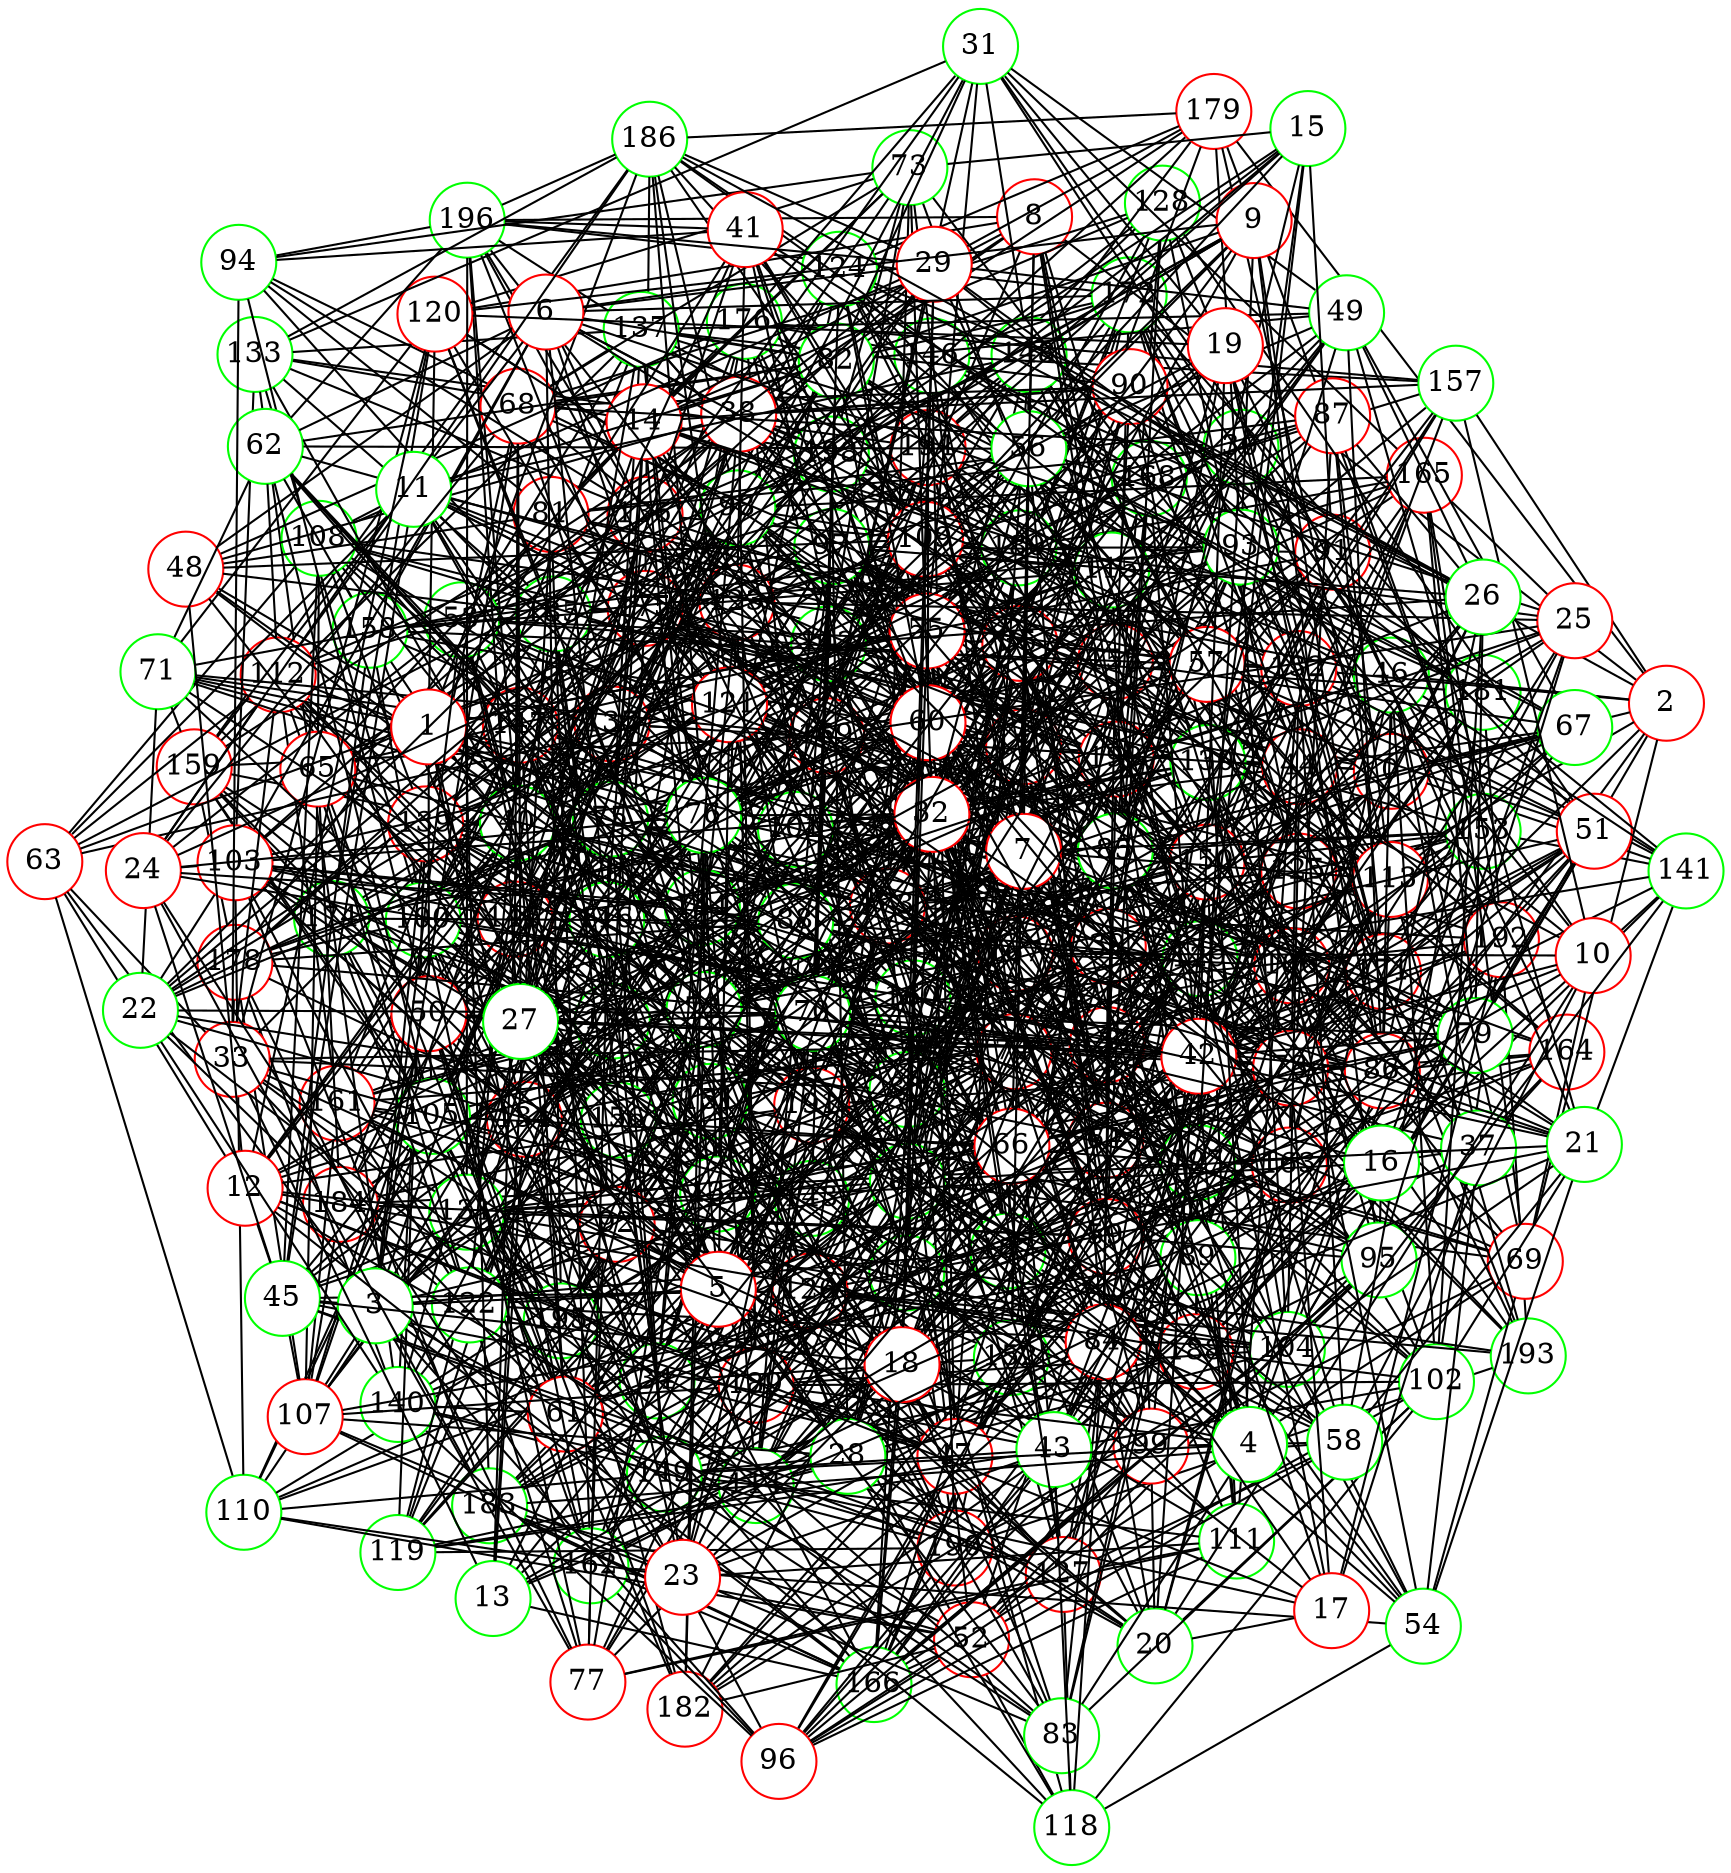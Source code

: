 graph {
graph ["layout"="fdp"]
node ["style"="filled","fillcolor"="white","fixedsize"="true","shape"="circle"]
"0" ["color"="red"]
"128" ["color"="green"]
"135" ["color"="red"]
"168" ["color"="green"]
"199" ["color"="red"]
"142" ["color"="green"]
"172" ["color"="green"]
"196" ["color"="green"]
"198" ["color"="green"]
"177" ["color"="red"]
"181" ["color"="green"]
"192" ["color"="red"]
"193" ["color"="green"]
"194" ["color"="red"]
"191" ["color"="red"]
"195" ["color"="green"]
"174" ["color"="green"]
"185" ["color"="green"]
"143" ["color"="green"]
"161" ["color"="red"]
"173" ["color"="red"]
"175" ["color"="red"]
"184" ["color"="red"]
"197" ["color"="green"]
"186" ["color"="green"]
"162" ["color"="green"]
"163" ["color"="red"]
"166" ["color"="green"]
"171" ["color"="red"]
"182" ["color"="red"]
"187" ["color"="green"]
"183" ["color"="green"]
"167" ["color"="red"]
"170" ["color"="green"]
"190" ["color"="red"]
"164" ["color"="red"]
"179" ["color"="red"]
"176" ["color"="green"]
"153" ["color"="green"]
"149" ["color"="green"]
"188" ["color"="red"]
"189" ["color"="red"]
"159" ["color"="red"]
"169" ["color"="red"]
"178" ["color"="red"]
"154" ["color"="red"]
"180" ["color"="green"]
"2" ["color"="red"]
"35" ["color"="red"]
"64" ["color"="red"]
"132" ["color"="red"]
"141" ["color"="green"]
"160" ["color"="green"]
"158" ["color"="green"]
"110" ["color"="green"]
"145" ["color"="red"]
"117" ["color"="green"]
"129" ["color"="green"]
"165" ["color"="red"]
"147" ["color"="red"]
"151" ["color"="green"]
"146" ["color"="green"]
"157" ["color"="green"]
"152" ["color"="green"]
"155" ["color"="red"]
"91" ["color"="red"]
"97" ["color"="green"]
"100" ["color"="green"]
"133" ["color"="green"]
"136" ["color"="red"]
"140" ["color"="green"]
"137" ["color"="green"]
"101" ["color"="green"]
"130" ["color"="green"]
"134" ["color"="red"]
"144" ["color"="green"]
"148" ["color"="green"]
"150" ["color"="red"]
"156" ["color"="green"]
"139" ["color"="red"]
"108" ["color"="green"]
"118" ["color"="green"]
"138" ["color"="green"]
"127" ["color"="red"]
"114" ["color"="green"]
"115" ["color"="green"]
"116" ["color"="green"]
"119" ["color"="green"]
"123" ["color"="red"]
"125" ["color"="red"]
"36" ["color"="green"]
"69" ["color"="red"]
"80" ["color"="green"]
"98" ["color"="green"]
"105" ["color"="green"]
"112" ["color"="red"]
"124" ["color"="green"]
"106" ["color"="red"]
"120" ["color"="red"]
"99" ["color"="red"]
"131" ["color"="green"]
"90" ["color"="red"]
"40" ["color"="green"]
"68" ["color"="red"]
"73" ["color"="green"]
"74" ["color"="red"]
"102" ["color"="green"]
"109" ["color"="red"]
"126" ["color"="red"]
"86" ["color"="red"]
"113" ["color"="red"]
"88" ["color"="green"]
"103" ["color"="red"]
"122" ["color"="green"]
"92" ["color"="red"]
"121" ["color"="red"]
"81" ["color"="red"]
"87" ["color"="red"]
"94" ["color"="green"]
"82" ["color"="green"]
"47" ["color"="red"]
"96" ["color"="red"]
"111" ["color"="green"]
"78" ["color"="red"]
"48" ["color"="red"]
"70" ["color"="green"]
"79" ["color"="green"]
"89" ["color"="green"]
"107" ["color"="red"]
"50" ["color"="red"]
"75" ["color"="green"]
"77" ["color"="red"]
"93" ["color"="green"]
"104" ["color"="green"]
"61" ["color"="red"]
"65" ["color"="red"]
"72" ["color"="green"]
"76" ["color"="green"]
"83" ["color"="green"]
"84" ["color"="red"]
"85" ["color"="green"]
"63" ["color"="red"]
"53" ["color"="green"]
"59" ["color"="red"]
"95" ["color"="green"]
"52" ["color"="red"]
"54" ["color"="green"]
"39" ["color"="red"]
"45" ["color"="green"]
"51" ["color"="red"]
"57" ["color"="red"]
"44" ["color"="red"]
"67" ["color"="green"]
"49" ["color"="green"]
"55" ["color"="red"]
"66" ["color"="red"]
"62" ["color"="green"]
"71" ["color"="green"]
"56" ["color"="green"]
"8" ["color"="red"]
"38" ["color"="red"]
"46" ["color"="green"]
"14" ["color"="red"]
"34" ["color"="green"]
"20" ["color"="green"]
"43" ["color"="green"]
"28" ["color"="green"]
"37" ["color"="green"]
"42" ["color"="red"]
"30" ["color"="green"]
"31" ["color"="green"]
"1" ["color"="red"]
"7" ["color"="red"]
"41" ["color"="red"]
"60" ["color"="red"]
"3" ["color"="green"]
"5" ["color"="red"]
"10" ["color"="red"]
"58" ["color"="green"]
"4" ["color"="green"]
"32" ["color"="red"]
"18" ["color"="red"]
"33" ["color"="red"]
"29" ["color"="red"]
"6" ["color"="red"]
"9" ["color"="red"]
"11" ["color"="green"]
"12" ["color"="red"]
"13" ["color"="green"]
"15" ["color"="green"]
"16" ["color"="green"]
"25" ["color"="red"]
"17" ["color"="red"]
"19" ["color"="red"]
"21" ["color"="green"]
"22" ["color"="green"]
"23" ["color"="red"]
"24" ["color"="red"]
"26" ["color"="green"]
"27" ["color"="green"]
"0" -- "128"
"0" -- "2"
"0" -- "34"
"0" -- "135"
"0" -- "172"
"0" -- "141"
"0" -- "46"
"0" -- "177"
"0" -- "20"
"0" -- "185"
"0" -- "123"
"0" -- "155"
"0" -- "125"
"0" -- "30"
"0" -- "126"
"128" -- "135"
"128" -- "199"
"128" -- "175"
"128" -- "191"
"135" -- "168"
"135" -- "142"
"135" -- "149"
"135" -- "154"
"168" -- "199"
"142" -- "172"
"142" -- "174"
"142" -- "143"
"142" -- "175"
"142" -- "176"
"142" -- "177"
"142" -- "153"
"142" -- "190"
"172" -- "196"
"172" -- "199"
"172" -- "177"
"172" -- "181"
"172" -- "191"
"196" -- "198"
"177" -- "198"
"181" -- "192"
"181" -- "194"
"192" -- "193"
"192" -- "194"
"193" -- "199"
"191" -- "195"
"174" -- "195"
"174" -- "185"
"174" -- "191"
"143" -- "161"
"143" -- "162"
"143" -- "164"
"143" -- "170"
"143" -- "179"
"161" -- "173"
"161" -- "175"
"173" -- "192"
"173" -- "175"
"173" -- "191"
"175" -- "199"
"175" -- "177"
"175" -- "184"
"175" -- "185"
"175" -- "186"
"184" -- "197"
"184" -- "185"
"184" -- "191"
"186" -- "194"
"186" -- "196"
"162" -- "163"
"162" -- "166"
"162" -- "167"
"162" -- "170"
"163" -- "197"
"163" -- "175"
"166" -- "195"
"166" -- "171"
"166" -- "183"
"171" -- "172"
"171" -- "177"
"171" -- "182"
"171" -- "187"
"187" -- "197"
"183" -- "187"
"167" -- "183"
"170" -- "194"
"170" -- "184"
"170" -- "185"
"170" -- "190"
"190" -- "193"
"190" -- "199"
"190" -- "191"
"164" -- "198"
"164" -- "191"
"179" -- "186"
"176" -- "195"
"176" -- "181"
"153" -- "197"
"153" -- "170"
"153" -- "179"
"149" -- "184"
"149" -- "188"
"149" -- "189"
"149" -- "159"
"149" -- "191"
"188" -- "197"
"188" -- "198"
"188" -- "191"
"159" -- "169"
"159" -- "173"
"159" -- "178"
"159" -- "186"
"169" -- "192"
"169" -- "194"
"169" -- "197"
"169" -- "198"
"169" -- "191"
"154" -- "163"
"154" -- "168"
"154" -- "176"
"154" -- "180"
"180" -- "198"
"2" -- "35"
"2" -- "179"
"2" -- "148"
"2" -- "69"
"2" -- "197"
"2" -- "8"
"2" -- "104"
"2" -- "188"
"2" -- "157"
"2" -- "46"
"2" -- "143"
"35" -- "64"
"35" -- "97"
"35" -- "36"
"35" -- "134"
"35" -- "39"
"35" -- "106"
"35" -- "44"
"35" -- "172"
"35" -- "80"
"35" -- "144"
"35" -- "49"
"35" -- "53"
"35" -- "117"
"35" -- "59"
"35" -- "156"
"35" -- "94"
"64" -- "132"
"64" -- "166"
"64" -- "110"
"64" -- "175"
"64" -- "177"
"64" -- "146"
"64" -- "181"
"64" -- "152"
"64" -- "91"
"64" -- "123"
"132" -- "163"
"132" -- "198"
"132" -- "172"
"132" -- "141"
"132" -- "173"
"132" -- "154"
"132" -- "158"
"141" -- "160"
"141" -- "153"
"141" -- "188"
"160" -- "194"
"160" -- "166"
"158" -- "175"
"158" -- "177"
"158" -- "180"
"158" -- "185"
"110" -- "145"
"110" -- "195"
"110" -- "117"
"110" -- "149"
"110" -- "142"
"145" -- "160"
"145" -- "176"
"145" -- "180"
"145" -- "188"
"117" -- "160"
"117" -- "129"
"117" -- "163"
"117" -- "164"
"117" -- "166"
"117" -- "174"
"117" -- "145"
"117" -- "153"
"129" -- "165"
"129" -- "166"
"129" -- "147"
"129" -- "149"
"129" -- "189"
"165" -- "192"
"165" -- "170"
"165" -- "180"
"165" -- "187"
"147" -- "171"
"147" -- "151"
"151" -- "194"
"151" -- "195"
"151" -- "171"
"151" -- "177"
"151" -- "159"
"146" -- "172"
"146" -- "173"
"146" -- "176"
"146" -- "178"
"146" -- "157"
"157" -- "176"
"157" -- "167"
"152" -- "166"
"152" -- "177"
"152" -- "181"
"152" -- "155"
"155" -- "194"
"155" -- "164"
"155" -- "198"
"155" -- "169"
"155" -- "157"
"91" -- "97"
"91" -- "154"
"97" -- "100"
"97" -- "101"
"97" -- "197"
"97" -- "199"
"97" -- "137"
"97" -- "114"
"97" -- "115"
"97" -- "116"
"97" -- "151"
"97" -- "123"
"97" -- "125"
"100" -- "195"
"100" -- "133"
"100" -- "136"
"100" -- "140"
"100" -- "177"
"100" -- "178"
"100" -- "147"
"100" -- "180"
"100" -- "149"
"100" -- "152"
"100" -- "189"
"100" -- "158"
"133" -- "194"
"133" -- "198"
"133" -- "136"
"133" -- "137"
"133" -- "186"
"133" -- "140"
"136" -- "196"
"136" -- "169"
"136" -- "140"
"136" -- "142"
"136" -- "180"
"136" -- "152"
"136" -- "188"
"140" -- "178"
"140" -- "190"
"137" -- "161"
"137" -- "189"
"137" -- "159"
"101" -- "160"
"101" -- "130"
"101" -- "195"
"101" -- "133"
"101" -- "197"
"101" -- "139"
"101" -- "108"
"101" -- "173"
"101" -- "175"
"101" -- "176"
"101" -- "118"
"101" -- "150"
"101" -- "154"
"130" -- "134"
"130" -- "174"
"130" -- "144"
"130" -- "146"
"130" -- "157"
"134" -- "196"
"134" -- "168"
"134" -- "170"
"134" -- "149"
"134" -- "182"
"134" -- "155"
"134" -- "159"
"144" -- "160"
"144" -- "168"
"144" -- "148"
"144" -- "187"
"144" -- "156"
"144" -- "191"
"148" -- "194"
"148" -- "173"
"148" -- "177"
"148" -- "179"
"148" -- "150"
"150" -- "160"
"150" -- "161"
"150" -- "173"
"150" -- "176"
"150" -- "152"
"150" -- "153"
"156" -- "197"
"156" -- "170"
"156" -- "175"
"156" -- "190"
"156" -- "159"
"139" -- "168"
"139" -- "173"
"139" -- "144"
"139" -- "179"
"139" -- "148"
"139" -- "156"
"108" -- "130"
"108" -- "139"
"108" -- "144"
"108" -- "177"
"108" -- "117"
"108" -- "158"
"118" -- "138"
"118" -- "127"
"138" -- "192"
"138" -- "162"
"138" -- "170"
"138" -- "178"
"138" -- "147"
"138" -- "151"
"138" -- "185"
"127" -- "130"
"127" -- "164"
"127" -- "197"
"127" -- "169"
"114" -- "171"
"114" -- "147"
"114" -- "187"
"114" -- "188"
"114" -- "127"
"114" -- "191"
"115" -- "160"
"115" -- "130"
"115" -- "194"
"115" -- "195"
"115" -- "165"
"115" -- "135"
"115" -- "137"
"115" -- "171"
"115" -- "143"
"115" -- "175"
"116" -- "129"
"116" -- "197"
"116" -- "135"
"116" -- "137"
"116" -- "170"
"116" -- "180"
"116" -- "119"
"116" -- "191"
"119" -- "135"
"119" -- "151"
"119" -- "138"
"119" -- "170"
"119" -- "139"
"119" -- "173"
"119" -- "190"
"119" -- "191"
"123" -- "161"
"123" -- "194"
"123" -- "198"
"123" -- "138"
"123" -- "187"
"123" -- "157"
"123" -- "189"
"123" -- "191"
"125" -- "128"
"125" -- "129"
"125" -- "193"
"125" -- "195"
"125" -- "138"
"125" -- "172"
"125" -- "173"
"125" -- "152"
"36" -- "100"
"36" -- "69"
"36" -- "40"
"36" -- "72"
"36" -- "75"
"36" -- "139"
"36" -- "173"
"36" -- "143"
"36" -- "81"
"36" -- "52"
"36" -- "53"
"36" -- "181"
"36" -- "54"
"36" -- "88"
"36" -- "153"
"36" -- "90"
"69" -- "129"
"69" -- "165"
"69" -- "197"
"69" -- "166"
"69" -- "80"
"69" -- "150"
"69" -- "190"
"80" -- "98"
"80" -- "99"
"80" -- "131"
"80" -- "168"
"80" -- "112"
"80" -- "114"
"80" -- "115"
"80" -- "147"
"80" -- "180"
"80" -- "183"
"80" -- "90"
"80" -- "188"
"98" -- "129"
"98" -- "165"
"98" -- "135"
"98" -- "105"
"98" -- "106"
"98" -- "178"
"98" -- "115"
"98" -- "150"
"98" -- "120"
"98" -- "186"
"98" -- "187"
"105" -- "161"
"105" -- "135"
"105" -- "110"
"105" -- "112"
"105" -- "182"
"105" -- "152"
"105" -- "153"
"105" -- "124"
"105" -- "159"
"112" -- "161"
"112" -- "167"
"112" -- "138"
"112" -- "170"
"112" -- "143"
"112" -- "148"
"124" -- "163"
"124" -- "199"
"124" -- "144"
"124" -- "179"
"124" -- "186"
"124" -- "155"
"124" -- "191"
"106" -- "164"
"106" -- "134"
"106" -- "167"
"106" -- "175"
"106" -- "149"
"106" -- "181"
"106" -- "185"
"106" -- "154"
"120" -- "174"
"120" -- "185"
"99" -- "160"
"99" -- "192"
"99" -- "166"
"99" -- "144"
"99" -- "177"
"99" -- "115"
"99" -- "117"
"99" -- "150"
"99" -- "119"
"99" -- "151"
"131" -- "162"
"131" -- "195"
"131" -- "196"
"131" -- "135"
"131" -- "185"
"90" -- "163"
"90" -- "100"
"90" -- "137"
"90" -- "173"
"90" -- "181"
"90" -- "155"
"90" -- "124"
"90" -- "125"
"40" -- "68"
"40" -- "196"
"40" -- "69"
"40" -- "133"
"40" -- "173"
"40" -- "142"
"40" -- "47"
"40" -- "48"
"40" -- "177"
"40" -- "50"
"40" -- "82"
"40" -- "115"
"40" -- "147"
"40" -- "53"
"40" -- "59"
"40" -- "124"
"40" -- "61"
"68" -- "128"
"68" -- "73"
"68" -- "137"
"68" -- "139"
"68" -- "175"
"68" -- "145"
"68" -- "82"
"68" -- "90"
"68" -- "155"
"68" -- "126"
"73" -- "192"
"73" -- "129"
"73" -- "198"
"73" -- "74"
"73" -- "173"
"73" -- "142"
"73" -- "81"
"73" -- "120"
"73" -- "94"
"74" -- "161"
"74" -- "195"
"74" -- "165"
"74" -- "102"
"74" -- "199"
"74" -- "86"
"74" -- "150"
"74" -- "121"
"74" -- "122"
"74" -- "187"
"74" -- "124"
"74" -- "127"
"102" -- "192"
"102" -- "130"
"102" -- "109"
"102" -- "173"
"102" -- "118"
"102" -- "154"
"102" -- "188"
"102" -- "189"
"109" -- "138"
"109" -- "170"
"109" -- "142"
"109" -- "117"
"109" -- "186"
"109" -- "126"
"126" -- "193"
"126" -- "177"
"126" -- "151"
"126" -- "185"
"126" -- "188"
"126" -- "158"
"126" -- "127"
"86" -- "100"
"86" -- "164"
"86" -- "167"
"86" -- "106"
"86" -- "170"
"86" -- "113"
"86" -- "88"
"86" -- "155"
"86" -- "92"
"86" -- "188"
"113" -- "193"
"113" -- "130"
"113" -- "197"
"113" -- "169"
"113" -- "146"
"113" -- "179"
"113" -- "148"
"113" -- "156"
"88" -- "129"
"88" -- "99"
"88" -- "103"
"88" -- "168"
"88" -- "138"
"88" -- "108"
"88" -- "174"
"88" -- "178"
"88" -- "117"
"88" -- "120"
"88" -- "92"
"103" -- "133"
"103" -- "134"
"103" -- "170"
"103" -- "110"
"103" -- "143"
"103" -- "144"
"103" -- "145"
"103" -- "116"
"103" -- "183"
"103" -- "122"
"103" -- "155"
"103" -- "156"
"122" -- "161"
"122" -- "194"
"122" -- "199"
"122" -- "170"
"122" -- "174"
"122" -- "147"
"92" -- "193"
"92" -- "194"
"92" -- "195"
"92" -- "145"
"92" -- "115"
"92" -- "180"
"92" -- "185"
"92" -- "158"
"121" -- "196"
"121" -- "180"
"121" -- "122"
"121" -- "154"
"121" -- "186"
"121" -- "191"
"81" -- "162"
"81" -- "199"
"81" -- "178"
"81" -- "87"
"81" -- "94"
"87" -- "160"
"87" -- "97"
"87" -- "113"
"87" -- "163"
"87" -- "88"
"87" -- "168"
"87" -- "153"
"87" -- "171"
"94" -- "196"
"94" -- "136"
"94" -- "185"
"82" -- "103"
"82" -- "135"
"82" -- "137"
"82" -- "172"
"82" -- "141"
"82" -- "113"
"82" -- "179"
"82" -- "184"
"82" -- "187"
"82" -- "191"
"47" -- "96"
"47" -- "160"
"47" -- "197"
"47" -- "78"
"47" -- "146"
"47" -- "116"
"47" -- "148"
"47" -- "152"
"47" -- "122"
"47" -- "92"
"47" -- "125"
"47" -- "189"
"47" -- "191"
"96" -- "162"
"96" -- "105"
"96" -- "140"
"96" -- "111"
"96" -- "188"
"96" -- "190"
"96" -- "127"
"111" -- "132"
"111" -- "149"
"111" -- "197"
"111" -- "150"
"111" -- "168"
"111" -- "126"
"111" -- "127"
"111" -- "191"
"78" -- "130"
"78" -- "101"
"78" -- "199"
"78" -- "137"
"78" -- "141"
"78" -- "175"
"78" -- "113"
"78" -- "149"
"78" -- "183"
"78" -- "121"
"48" -- "160"
"48" -- "176"
"48" -- "81"
"48" -- "70"
"48" -- "185"
"48" -- "156"
"48" -- "109"
"70" -- "192"
"70" -- "197"
"70" -- "139"
"70" -- "79"
"70" -- "86"
"70" -- "160"
"70" -- "97"
"70" -- "163"
"70" -- "169"
"70" -- "170"
"70" -- "114"
"70" -- "178"
"70" -- "180"
"70" -- "124"
"79" -- "165"
"79" -- "138"
"79" -- "109"
"79" -- "89"
"79" -- "121"
"89" -- "162"
"89" -- "167"
"89" -- "107"
"89" -- "139"
"89" -- "173"
"89" -- "113"
"89" -- "154"
"89" -- "155"
"89" -- "188"
"107" -- "161"
"107" -- "166"
"107" -- "169"
"107" -- "144"
"107" -- "178"
"107" -- "184"
"107" -- "189"
"50" -- "130"
"50" -- "162"
"50" -- "105"
"50" -- "170"
"50" -- "75"
"50" -- "107"
"50" -- "182"
"50" -- "87"
"50" -- "90"
"50" -- "61"
"50" -- "94"
"75" -- "98"
"75" -- "136"
"75" -- "105"
"75" -- "106"
"75" -- "77"
"75" -- "173"
"75" -- "79"
"75" -- "176"
"75" -- "145"
"75" -- "178"
"75" -- "116"
"75" -- "149"
"75" -- "93"
"77" -- "162"
"77" -- "100"
"77" -- "199"
"77" -- "111"
"77" -- "143"
"77" -- "80"
"77" -- "178"
"77" -- "122"
"77" -- "127"
"93" -- "167"
"93" -- "104"
"93" -- "171"
"93" -- "113"
"93" -- "177"
"93" -- "179"
"93" -- "180"
"93" -- "117"
"93" -- "185"
"104" -- "131"
"104" -- "197"
"104" -- "173"
"104" -- "114"
"104" -- "150"
"104" -- "182"
"104" -- "151"
"104" -- "153"
"104" -- "122"
"104" -- "189"
"104" -- "126"
"61" -- "65"
"61" -- "163"
"61" -- "197"
"61" -- "140"
"61" -- "174"
"61" -- "80"
"61" -- "144"
"61" -- "83"
"61" -- "147"
"61" -- "85"
"61" -- "118"
"61" -- "63"
"61" -- "191"
"65" -- "97"
"65" -- "151"
"65" -- "167"
"65" -- "72"
"65" -- "184"
"65" -- "122"
"65" -- "107"
"65" -- "108"
"65" -- "172"
"72" -- "195"
"72" -- "134"
"72" -- "135"
"72" -- "137"
"72" -- "139"
"72" -- "76"
"72" -- "140"
"72" -- "77"
"72" -- "150"
"72" -- "154"
"72" -- "91"
"72" -- "156"
"72" -- "161"
"72" -- "167"
"72" -- "170"
"72" -- "172"
"72" -- "182"
"72" -- "120"
"72" -- "190"
"76" -- "196"
"76" -- "165"
"76" -- "197"
"76" -- "104"
"76" -- "138"
"76" -- "171"
"76" -- "140"
"76" -- "114"
"76" -- "116"
"76" -- "182"
"76" -- "186"
"76" -- "188"
"76" -- "93"
"76" -- "191"
"83" -- "131"
"83" -- "102"
"83" -- "107"
"83" -- "84"
"83" -- "88"
"83" -- "122"
"83" -- "91"
"83" -- "126"
"84" -- "160"
"84" -- "161"
"84" -- "165"
"84" -- "198"
"84" -- "199"
"84" -- "116"
"84" -- "118"
"84" -- "182"
"84" -- "155"
"84" -- "125"
"85" -- "199"
"85" -- "168"
"85" -- "177"
"85" -- "114"
"85" -- "121"
"85" -- "153"
"85" -- "122"
"85" -- "154"
"63" -- "112"
"63" -- "198"
"63" -- "121"
"63" -- "108"
"63" -- "109"
"63" -- "110"
"53" -- "198"
"53" -- "137"
"53" -- "146"
"53" -- "116"
"53" -- "85"
"53" -- "181"
"53" -- "183"
"53" -- "92"
"59" -- "64"
"59" -- "128"
"59" -- "194"
"59" -- "131"
"59" -- "164"
"59" -- "171"
"59" -- "176"
"59" -- "84"
"59" -- "181"
"59" -- "182"
"59" -- "184"
"59" -- "121"
"59" -- "187"
"59" -- "95"
"95" -- "96"
"95" -- "164"
"95" -- "101"
"95" -- "166"
"95" -- "104"
"95" -- "173"
"95" -- "144"
"95" -- "147"
"95" -- "151"
"95" -- "188"
"52" -- "96"
"52" -- "162"
"52" -- "99"
"52" -- "102"
"52" -- "166"
"52" -- "110"
"52" -- "86"
"52" -- "182"
"52" -- "183"
"52" -- "59"
"52" -- "95"
"54" -- "162"
"54" -- "69"
"54" -- "118"
"54" -- "104"
"54" -- "74"
"54" -- "106"
"54" -- "154"
"54" -- "59"
"54" -- "191"
"39" -- "64"
"39" -- "130"
"39" -- "166"
"39" -- "167"
"39" -- "140"
"39" -- "45"
"39" -- "51"
"39" -- "53"
"39" -- "117"
"39" -- "122"
"39" -- "123"
"39" -- "157"
"39" -- "189"
"39" -- "158"
"39" -- "191"
"45" -- "101"
"45" -- "105"
"45" -- "74"
"45" -- "107"
"45" -- "108"
"45" -- "88"
"45" -- "126"
"45" -- "158"
"45" -- "190"
"45" -- "127"
"51" -- "64"
"51" -- "128"
"51" -- "192"
"51" -- "197"
"51" -- "104"
"51" -- "136"
"51" -- "171"
"51" -- "79"
"51" -- "80"
"51" -- "180"
"51" -- "57"
"51" -- "89"
"57" -- "132"
"57" -- "199"
"57" -- "76"
"57" -- "108"
"57" -- "143"
"57" -- "81"
"57" -- "113"
"57" -- "148"
"57" -- "182"
"57" -- "91"
"57" -- "124"
"57" -- "95"
"44" -- "192"
"44" -- "97"
"44" -- "193"
"44" -- "67"
"44" -- "135"
"44" -- "104"
"44" -- "172"
"44" -- "173"
"44" -- "83"
"44" -- "151"
"44" -- "185"
"44" -- "154"
"67" -- "113"
"67" -- "146"
"67" -- "85"
"67" -- "72"
"67" -- "88"
"67" -- "155"
"67" -- "187"
"67" -- "125"
"67" -- "190"
"49" -- "130"
"49" -- "67"
"49" -- "137"
"49" -- "138"
"49" -- "177"
"49" -- "82"
"49" -- "86"
"49" -- "55"
"49" -- "151"
"49" -- "56"
"55" -- "128"
"55" -- "65"
"55" -- "66"
"55" -- "99"
"55" -- "139"
"55" -- "142"
"55" -- "115"
"55" -- "85"
"55" -- "88"
"55" -- "120"
"55" -- "187"
"55" -- "62"
"55" -- "190"
"55" -- "127"
"66" -- "131"
"66" -- "132"
"66" -- "105"
"66" -- "75"
"66" -- "140"
"66" -- "142"
"66" -- "174"
"66" -- "79"
"66" -- "84"
"66" -- "86"
"66" -- "153"
"62" -- "196"
"62" -- "71"
"62" -- "105"
"62" -- "75"
"62" -- "80"
"62" -- "112"
"62" -- "144"
"62" -- "82"
"62" -- "147"
"62" -- "158"
"71" -- "97"
"71" -- "147"
"71" -- "167"
"71" -- "120"
"71" -- "169"
"71" -- "138"
"71" -- "76"
"71" -- "159"
"71" -- "191"
"56" -- "129"
"56" -- "67"
"56" -- "137"
"56" -- "142"
"56" -- "174"
"56" -- "112"
"56" -- "84"
"56" -- "181"
"56" -- "152"
"56" -- "125"
"56" -- "62"
"8" -- "66"
"8" -- "196"
"8" -- "38"
"8" -- "72"
"8" -- "14"
"8" -- "78"
"8" -- "115"
"8" -- "53"
"8" -- "56"
"8" -- "120"
"8" -- "89"
"8" -- "155"
"38" -- "131"
"38" -- "100"
"38" -- "134"
"38" -- "198"
"38" -- "103"
"38" -- "73"
"38" -- "46"
"38" -- "48"
"38" -- "113"
"38" -- "177"
"38" -- "185"
"38" -- "90"
"38" -- "157"
"38" -- "189"
"38" -- "159"
"46" -- "163"
"46" -- "69"
"46" -- "102"
"46" -- "199"
"46" -- "141"
"46" -- "80"
"46" -- "81"
"46" -- "116"
"46" -- "86"
"46" -- "89"
"46" -- "153"
"46" -- "186"
"46" -- "93"
"14" -- "128"
"14" -- "65"
"14" -- "36"
"14" -- "132"
"14" -- "197"
"14" -- "73"
"14" -- "74"
"14" -- "170"
"14" -- "107"
"14" -- "176"
"14" -- "81"
"14" -- "82"
"14" -- "115"
"14" -- "116"
"14" -- "180"
"14" -- "90"
"34" -- "64"
"34" -- "160"
"34" -- "66"
"34" -- "163"
"34" -- "100"
"34" -- "38"
"34" -- "167"
"34" -- "138"
"34" -- "47"
"34" -- "50"
"34" -- "116"
"34" -- "118"
"34" -- "88"
"34" -- "152"
"34" -- "123"
"34" -- "156"
"20" -- "161"
"20" -- "99"
"20" -- "163"
"20" -- "195"
"20" -- "102"
"20" -- "134"
"20" -- "43"
"20" -- "50"
"20" -- "84"
"20" -- "150"
"20" -- "187"
"20" -- "28"
"43" -- "96"
"43" -- "163"
"43" -- "100"
"43" -- "70"
"43" -- "102"
"43" -- "166"
"43" -- "105"
"43" -- "169"
"43" -- "45"
"43" -- "141"
"43" -- "113"
"43" -- "84"
"43" -- "149"
"43" -- "118"
"43" -- "182"
"43" -- "119"
"43" -- "184"
"43" -- "157"
"43" -- "191"
"28" -- "37"
"28" -- "198"
"28" -- "42"
"28" -- "75"
"28" -- "107"
"28" -- "177"
"28" -- "180"
"28" -- "149"
"28" -- "118"
"28" -- "119"
"28" -- "151"
"28" -- "155"
"28" -- "156"
"37" -- "80"
"37" -- "145"
"37" -- "148"
"37" -- "54"
"37" -- "55"
"37" -- "199"
"37" -- "109"
"37" -- "46"
"42" -- "96"
"42" -- "160"
"42" -- "192"
"42" -- "97"
"42" -- "194"
"42" -- "197"
"42" -- "72"
"42" -- "136"
"42" -- "139"
"42" -- "171"
"42" -- "79"
"42" -- "50"
"42" -- "114"
"42" -- "51"
"42" -- "115"
"42" -- "85"
"42" -- "183"
"42" -- "127"
"30" -- "68"
"30" -- "197"
"30" -- "171"
"30" -- "173"
"30" -- "46"
"30" -- "142"
"30" -- "81"
"30" -- "51"
"30" -- "85"
"30" -- "121"
"30" -- "156"
"30" -- "31"
"31" -- "98"
"31" -- "133"
"31" -- "165"
"31" -- "136"
"31" -- "169"
"31" -- "176"
"31" -- "49"
"31" -- "82"
"31" -- "148"
"31" -- "55"
"31" -- "91"
"1" -- "66"
"1" -- "162"
"1" -- "70"
"1" -- "134"
"1" -- "7"
"1" -- "71"
"1" -- "136"
"1" -- "41"
"1" -- "74"
"1" -- "106"
"1" -- "143"
"1" -- "50"
"1" -- "55"
"1" -- "120"
"1" -- "186"
"1" -- "91"
"7" -- "193"
"7" -- "194"
"7" -- "164"
"7" -- "38"
"7" -- "70"
"7" -- "72"
"7" -- "175"
"7" -- "113"
"7" -- "145"
"7" -- "114"
"7" -- "151"
"7" -- "56"
"7" -- "153"
"7" -- "91"
"7" -- "28"
"7" -- "126"
"41" -- "160"
"41" -- "129"
"41" -- "132"
"41" -- "196"
"41" -- "168"
"41" -- "109"
"41" -- "145"
"41" -- "147"
"41" -- "84"
"41" -- "123"
"41" -- "60"
"41" -- "94"
"60" -- "193"
"60" -- "98"
"60" -- "194"
"60" -- "163"
"60" -- "68"
"60" -- "76"
"60" -- "79"
"60" -- "175"
"60" -- "145"
"60" -- "178"
"60" -- "85"
"60" -- "86"
"60" -- "154"
"60" -- "187"
"60" -- "124"
"60" -- "127"
"3" -- "96"
"3" -- "97"
"3" -- "68"
"3" -- "5"
"3" -- "166"
"3" -- "7"
"3" -- "107"
"3" -- "139"
"3" -- "45"
"3" -- "77"
"3" -- "80"
"3" -- "145"
"3" -- "52"
"3" -- "53"
"3" -- "88"
"3" -- "187"
"3" -- "156"
"3" -- "63"
"5" -- "161"
"5" -- "162"
"5" -- "35"
"5" -- "70"
"5" -- "103"
"5" -- "10"
"5" -- "74"
"5" -- "14"
"5" -- "112"
"5" -- "113"
"5" -- "145"
"5" -- "83"
"5" -- "147"
"5" -- "116"
"5" -- "183"
"5" -- "57"
"5" -- "121"
"5" -- "122"
"5" -- "155"
"5" -- "60"
"5" -- "92"
"5" -- "189"
"5" -- "159"
"10" -- "97"
"10" -- "115"
"10" -- "20"
"10" -- "69"
"10" -- "167"
"10" -- "42"
"10" -- "58"
"10" -- "90"
"10" -- "59"
"10" -- "172"
"10" -- "157"
"58" -- "96"
"58" -- "129"
"58" -- "99"
"58" -- "132"
"58" -- "72"
"58" -- "142"
"58" -- "144"
"58" -- "181"
"58" -- "183"
"58" -- "187"
"58" -- "156"
"58" -- "127"
"4" -- "32"
"4" -- "70"
"4" -- "134"
"4" -- "39"
"4" -- "141"
"4" -- "113"
"4" -- "177"
"4" -- "18"
"4" -- "83"
"4" -- "116"
"4" -- "149"
"4" -- "86"
"4" -- "57"
"4" -- "154"
"4" -- "189"
"4" -- "191"
"32" -- "64"
"32" -- "196"
"32" -- "103"
"32" -- "73"
"32" -- "44"
"32" -- "76"
"32" -- "78"
"32" -- "142"
"32" -- "111"
"32" -- "144"
"32" -- "81"
"32" -- "53"
"32" -- "117"
"32" -- "56"
"32" -- "184"
"32" -- "59"
"32" -- "91"
"32" -- "155"
"32" -- "156"
"32" -- "61"
"18" -- "64"
"18" -- "33"
"18" -- "129"
"18" -- "131"
"18" -- "163"
"18" -- "166"
"18" -- "74"
"18" -- "170"
"18" -- "45"
"18" -- "77"
"18" -- "46"
"18" -- "79"
"18" -- "80"
"18" -- "114"
"18" -- "83"
"18" -- "150"
"18" -- "55"
"18" -- "28"
"18" -- "156"
"18" -- "29"
"18" -- "93"
"18" -- "189"
"33" -- "112"
"33" -- "34"
"33" -- "146"
"33" -- "178"
"33" -- "131"
"33" -- "36"
"33" -- "120"
"33" -- "138"
"33" -- "154"
"33" -- "94"
"29" -- "36"
"29" -- "196"
"29" -- "135"
"29" -- "169"
"29" -- "108"
"29" -- "141"
"29" -- "49"
"29" -- "145"
"29" -- "179"
"29" -- "53"
"29" -- "150"
"29" -- "185"
"29" -- "186"
"29" -- "91"
"6" -- "195"
"6" -- "101"
"6" -- "38"
"6" -- "103"
"6" -- "172"
"6" -- "48"
"6" -- "82"
"6" -- "116"
"6" -- "57"
"6" -- "155"
"6" -- "124"
"6" -- "29"
"6" -- "93"
"6" -- "62"
"6" -- "158"
"6" -- "159"
"6" -- "191"
"9" -- "98"
"9" -- "101"
"9" -- "70"
"9" -- "198"
"9" -- "172"
"9" -- "109"
"9" -- "82"
"9" -- "148"
"9" -- "86"
"9" -- "56"
"9" -- "120"
"9" -- "93"
"9" -- "95"
"11" -- "160"
"11" -- "35"
"11" -- "199"
"11" -- "72"
"11" -- "75"
"11" -- "108"
"11" -- "45"
"11" -- "175"
"11" -- "112"
"11" -- "144"
"11" -- "82"
"11" -- "148"
"11" -- "85"
"11" -- "60"
"11" -- "63"
"12" -- "32"
"12" -- "98"
"12" -- "131"
"12" -- "70"
"12" -- "166"
"12" -- "135"
"12" -- "40"
"12" -- "170"
"12" -- "45"
"12" -- "47"
"12" -- "48"
"12" -- "114"
"12" -- "120"
"12" -- "188"
"12" -- "189"
"12" -- "63"
"12" -- "191"
"13" -- "33"
"13" -- "81"
"13" -- "84"
"13" -- "134"
"13" -- "166"
"13" -- "40"
"13" -- "89"
"13" -- "59"
"13" -- "60"
"13" -- "125"
"13" -- "143"
"15" -- "97"
"15" -- "98"
"15" -- "194"
"15" -- "147"
"15" -- "150"
"15" -- "39"
"15" -- "73"
"15" -- "42"
"15" -- "91"
"15" -- "109"
"16" -- "192"
"16" -- "98"
"16" -- "130"
"16" -- "131"
"16" -- "37"
"16" -- "70"
"16" -- "43"
"16" -- "109"
"16" -- "51"
"16" -- "85"
"16" -- "149"
"16" -- "25"
"16" -- "89"
"16" -- "121"
"16" -- "188"
"16" -- "95"
"25" -- "130"
"25" -- "165"
"25" -- "39"
"25" -- "167"
"25" -- "169"
"25" -- "171"
"25" -- "78"
"25" -- "144"
"25" -- "180"
"25" -- "56"
"25" -- "123"
"25" -- "95"
"17" -- "192"
"17" -- "129"
"17" -- "66"
"17" -- "35"
"17" -- "20"
"17" -- "37"
"17" -- "140"
"17" -- "189"
"17" -- "78"
"17" -- "143"
"19" -- "116"
"19" -- "164"
"19" -- "86"
"19" -- "39"
"19" -- "120"
"19" -- "42"
"19" -- "74"
"19" -- "75"
"19" -- "123"
"19" -- "171"
"19" -- "156"
"19" -- "31"
"21" -- "160"
"21" -- "197"
"21" -- "102"
"21" -- "39"
"21" -- "167"
"21" -- "104"
"21" -- "106"
"21" -- "141"
"21" -- "49"
"21" -- "177"
"21" -- "84"
"21" -- "54"
"21" -- "88"
"21" -- "58"
"21" -- "91"
"21" -- "126"
"22" -- "98"
"22" -- "70"
"22" -- "71"
"22" -- "103"
"22" -- "135"
"22" -- "136"
"22" -- "75"
"22" -- "140"
"22" -- "174"
"22" -- "143"
"22" -- "114"
"22" -- "151"
"22" -- "184"
"22" -- "123"
"23" -- "129"
"23" -- "84"
"23" -- "53"
"23" -- "70"
"23" -- "183"
"23" -- "185"
"23" -- "43"
"23" -- "61"
"23" -- "173"
"23" -- "30"
"23" -- "110"
"23" -- "111"
"24" -- "112"
"24" -- "144"
"24" -- "160"
"24" -- "162"
"24" -- "68"
"24" -- "53"
"24" -- "103"
"24" -- "183"
"24" -- "186"
"24" -- "123"
"24" -- "76"
"24" -- "45"
"26" -- "32"
"26" -- "97"
"26" -- "129"
"26" -- "66"
"26" -- "102"
"26" -- "106"
"26" -- "43"
"26" -- "142"
"26" -- "79"
"26" -- "49"
"26" -- "146"
"26" -- "148"
"26" -- "86"
"26" -- "87"
"26" -- "186"
"26" -- "124"
"27" -- "64"
"27" -- "34"
"27" -- "68"
"27" -- "166"
"27" -- "135"
"27" -- "199"
"27" -- "136"
"27" -- "137"
"27" -- "138"
"27" -- "170"
"27" -- "75"
"27" -- "177"
"27" -- "50"
"27" -- "116"
"27" -- "148"
"27" -- "150"
"27" -- "56"
"27" -- "121"
"27" -- "154"
"27" -- "155"
"27" -- "28"
"27" -- "127"
}